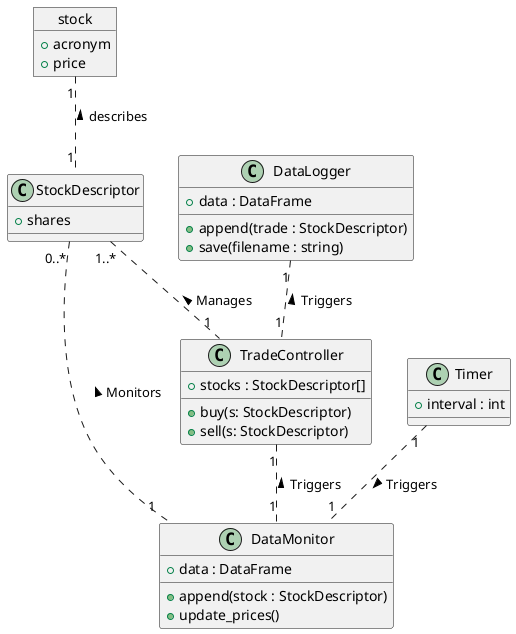 @startuml "Domain Model Diagram"

object stock {
    + acronym
    + price
}

class StockDescriptor {
    + shares
}

stock "1" .. "1" StockDescriptor : < describes

class TradeController {
    + stocks : StockDescriptor[]
    + buy(s: StockDescriptor)
    + sell(s: StockDescriptor)
}

StockDescriptor "1..*" .. "1" TradeController : < Manages

class DataMonitor {
    + data : DataFrame
    + append(stock : StockDescriptor)
    + update_prices()
}

TradeController "1" .. "1" DataMonitor : < Triggers
StockDescriptor "0..*" .. "1" DataMonitor : < Monitors

class Timer {
    + interval : int
}

Timer "1" .. "1" DataMonitor : > Triggers

class DataLogger {
    + data : DataFrame
    + append(trade : StockDescriptor)
    + save(filename : string)
}

DataLogger "1" .. "1" TradeController : < Triggers

@enduml
